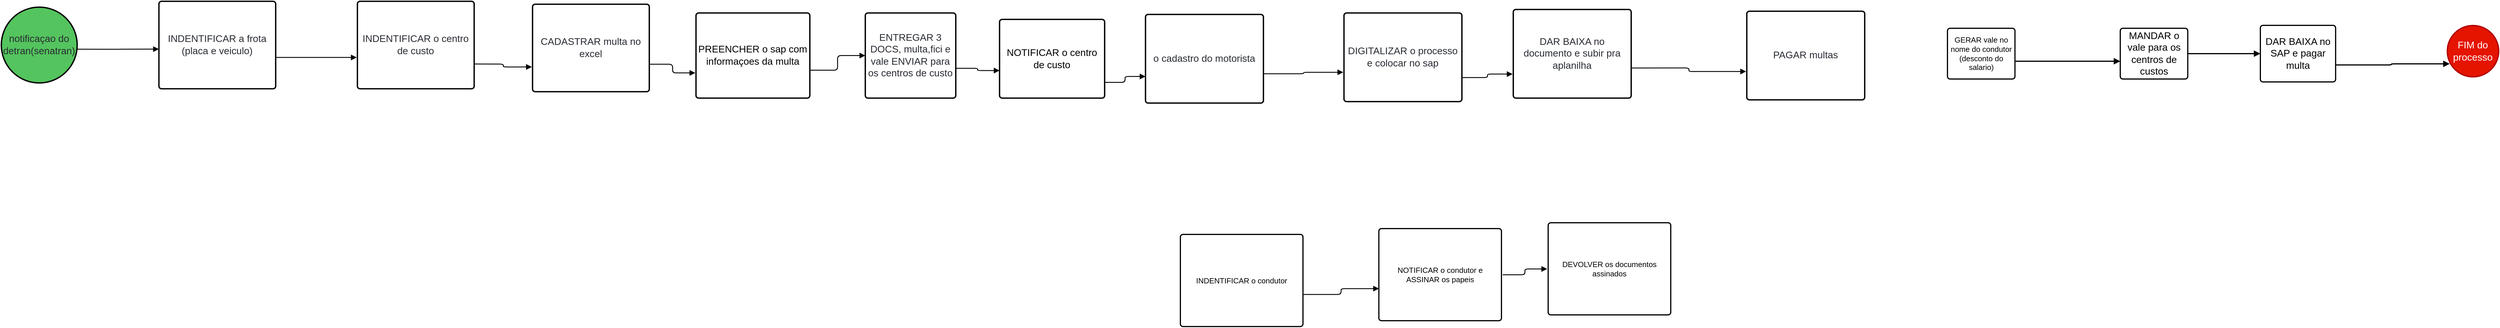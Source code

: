 <mxfile version="26.3.0">
  <diagram name="Página-1" id="Yl4MOyipGiRMbIVigCmQ">
    <mxGraphModel dx="4729" dy="1264" grid="1" gridSize="25" guides="1" tooltips="1" connect="1" arrows="1" fold="1" page="1" pageScale="1" pageWidth="3300" pageHeight="4681" math="0" shadow="0">
      <root>
        <mxCell id="0" />
        <mxCell id="1" parent="0" />
        <mxCell id="IkQ2U5zNaSixECxQ_stJ-13" value="GERAR vale no nome do condutor (desconto do salario)" style="html=1;overflow=block;blockSpacing=1;shape=ext;strokeWidth=2;whiteSpace=wrap;fontSize=13;spacing=3.8;strokeOpacity=100;fillOpacity=100;rounded=1;absoluteArcSize=1;arcSize=9;fillColor=#ffffff;" vertex="1" parent="1">
          <mxGeometry x="1534" y="446.5" width="115.63" height="87" as="geometry" />
        </mxCell>
        <mxCell id="IkQ2U5zNaSixECxQ_stJ-14" value="FIM do processo" style="html=1;overflow=block;blockSpacing=1;whiteSpace=wrap;ellipse;fontSize=16.7;spacing=3.8;strokeOpacity=100;fillOpacity=100;rounded=1;absoluteArcSize=1;arcSize=9;fillColor=#e51400;strokeWidth=2.3;lucidId=RDc.K7-zPRoX;strokeColor=#B20000;fontColor=#ffffff;" vertex="1" parent="1">
          <mxGeometry x="2390" y="441.5" width="88" height="88" as="geometry" />
        </mxCell>
        <mxCell id="IkQ2U5zNaSixECxQ_stJ-15" value="MANDAR o vale para os centros de custos" style="html=1;overflow=block;blockSpacing=1;whiteSpace=wrap;fontSize=16.7;spacing=3.8;strokeOpacity=100;fillOpacity=100;rounded=1;absoluteArcSize=1;arcSize=9;fillColor=#ffffff;strokeWidth=2;lucidId=RDc.0lg_Lp9g;" vertex="1" parent="1">
          <mxGeometry x="1830" y="446.5" width="115.64" height="87" as="geometry" />
        </mxCell>
        <mxCell id="IkQ2U5zNaSixECxQ_stJ-16" value="" style="html=1;jettySize=18;whiteSpace=wrap;fontSize=13;strokeOpacity=100;strokeWidth=2;rounded=1;arcSize=12;edgeStyle=orthogonalEdgeStyle;startArrow=none;endArrow=block;endFill=1;exitX=1;exitY=0.65;exitPerimeter=0;entryX=0;entryY=0.65;entryPerimeter=0;lucidId=RDc.kkx.yRrj;" edge="1" parent="1" source="IkQ2U5zNaSixECxQ_stJ-13" target="IkQ2U5zNaSixECxQ_stJ-15">
          <mxGeometry width="100" height="100" relative="1" as="geometry">
            <Array as="points" />
          </mxGeometry>
        </mxCell>
        <mxCell id="IkQ2U5zNaSixECxQ_stJ-17" value="" style="html=1;jettySize=18;whiteSpace=wrap;fontSize=13;strokeOpacity=100;strokeWidth=2;rounded=1;arcSize=12;edgeStyle=orthogonalEdgeStyle;startArrow=none;endArrow=block;endFill=1;exitX=1;exitY=0.5;exitPerimeter=0;entryX=0;entryY=0.5;entryPerimeter=0;lucidId=RDc.0ag1q80U;" edge="1" parent="1" source="IkQ2U5zNaSixECxQ_stJ-15" target="IkQ2U5zNaSixECxQ_stJ-18">
          <mxGeometry width="100" height="100" relative="1" as="geometry">
            <Array as="points" />
          </mxGeometry>
        </mxCell>
        <mxCell id="IkQ2U5zNaSixECxQ_stJ-18" value="DAR BAIXA  no  SAP e pagar multa" style="html=1;overflow=block;blockSpacing=1;whiteSpace=wrap;fontSize=16.7;spacing=3.8;strokeOpacity=100;fillOpacity=100;rounded=1;absoluteArcSize=1;arcSize=9;fillColor=#ffffff;strokeWidth=2;lucidId=RDc.~UvBsBiQ;" vertex="1" parent="1">
          <mxGeometry x="2070" y="441.5" width="128.92" height="97" as="geometry" />
        </mxCell>
        <mxCell id="IkQ2U5zNaSixECxQ_stJ-19" value="" style="html=1;jettySize=18;whiteSpace=wrap;fontSize=13;strokeOpacity=100;strokeWidth=2;rounded=1;arcSize=12;edgeStyle=orthogonalEdgeStyle;startArrow=none;endArrow=block;endFill=1;exitX=1;exitY=0.7;exitPerimeter=0;entryX=0.05;entryY=0.75;entryPerimeter=0;lucidId=RDc.S1-7Dpqa;" edge="1" parent="1" source="IkQ2U5zNaSixECxQ_stJ-18" target="IkQ2U5zNaSixECxQ_stJ-14">
          <mxGeometry width="100" height="100" relative="1" as="geometry">
            <Array as="points" />
          </mxGeometry>
        </mxCell>
        <mxCell id="IkQ2U5zNaSixECxQ_stJ-30" value="INDENTIFICAR o condutor" style="html=1;overflow=block;blockSpacing=1;shape=ext;strokeWidth=2;whiteSpace=wrap;fontSize=13;spacing=3.8;strokeOpacity=100;fillOpacity=100;rounded=1;absoluteArcSize=1;arcSize=9;fillColor=#ffffff;" vertex="1" parent="1">
          <mxGeometry x="220" y="800" width="210" height="158" as="geometry" />
        </mxCell>
        <mxCell id="IkQ2U5zNaSixECxQ_stJ-31" value="NOTIFICAR o condutor e &#x9;ASSINAR os papeis" style="html=1;overflow=block;blockSpacing=1;shape=ext;strokeWidth=2;whiteSpace=wrap;fontSize=13;spacing=3.8;strokeOpacity=100;fillOpacity=100;rounded=1;absoluteArcSize=1;arcSize=9;fillColor=#ffffff;" vertex="1" parent="1">
          <mxGeometry x="560" y="790" width="210" height="158" as="geometry" />
        </mxCell>
        <mxCell id="IkQ2U5zNaSixECxQ_stJ-32" value="" style="html=1;jettySize=18;whiteSpace=wrap;fontSize=13;strokeOpacity=100;strokeWidth=1.5;rounded=1;arcSize=12;edgeStyle=orthogonalEdgeStyle;startArrow=none;endArrow=block;endFill=1;exitX=1.009;exitY=0.5;exitPerimeter=0;entryX=-0.009;entryY=0.5;entryPerimeter=0;lucidId=3Qyd2RNyzFQW;" edge="1" parent="1" source="IkQ2U5zNaSixECxQ_stJ-31" target="IkQ2U5zNaSixECxQ_stJ-33">
          <mxGeometry width="100" height="100" relative="1" as="geometry">
            <Array as="points" />
          </mxGeometry>
        </mxCell>
        <mxCell id="IkQ2U5zNaSixECxQ_stJ-33" value="DEVOLVER os documentos assinados" style="html=1;overflow=block;blockSpacing=1;shape=ext;strokeWidth=2;whiteSpace=wrap;fontSize=13;spacing=3.8;strokeOpacity=100;fillOpacity=100;rounded=1;absoluteArcSize=1;arcSize=9;fillColor=#ffffff;" vertex="1" parent="1">
          <mxGeometry x="850" y="780" width="210" height="158" as="geometry" />
        </mxCell>
        <mxCell id="IkQ2U5zNaSixECxQ_stJ-34" value=" o cadastro do motorista" style="html=1;overflow=block;blockSpacing=1;whiteSpace=wrap;fontSize=16.7;fontColor=#282c33;spacing=3.8;strokeOpacity=100;fillOpacity=100;rounded=1;absoluteArcSize=1;arcSize=9;fillColor=#ffffff;strokeWidth=2.3;lucidId=3QydQoicJ8Tm;" vertex="1" parent="1">
          <mxGeometry x="160" y="422.5" width="202" height="152" as="geometry" />
        </mxCell>
        <mxCell id="IkQ2U5zNaSixECxQ_stJ-35" value="DIGITALIZAR o processo e colocar no sap" style="html=1;overflow=block;blockSpacing=1;whiteSpace=wrap;fontSize=16.7;fontColor=#282c33;spacing=3.8;strokeOpacity=100;fillOpacity=100;rounded=1;absoluteArcSize=1;arcSize=9;fillColor=#ffffff;strokeWidth=2.3;lucidId=3Qydl66xmn-z;" vertex="1" parent="1">
          <mxGeometry x="500" y="420" width="202" height="152" as="geometry" />
        </mxCell>
        <mxCell id="IkQ2U5zNaSixECxQ_stJ-36" value="DAR BAIXA no documento e subir pra aplanilha" style="html=1;overflow=block;blockSpacing=1;whiteSpace=wrap;fontSize=16.7;fontColor=#282c33;spacing=3.8;strokeOpacity=100;fillOpacity=100;rounded=1;absoluteArcSize=1;arcSize=9;fillColor=#ffffff;strokeWidth=2.3;lucidId=3QydXXpNSGqp;" vertex="1" parent="1">
          <mxGeometry x="790" y="414" width="202" height="152" as="geometry" />
        </mxCell>
        <mxCell id="IkQ2U5zNaSixECxQ_stJ-37" value="PAGAR multas" style="html=1;overflow=block;blockSpacing=1;whiteSpace=wrap;fontSize=16.7;fontColor=#282c33;spacing=3.8;strokeOpacity=100;fillOpacity=100;rounded=1;absoluteArcSize=1;arcSize=9;fillColor=#ffffff;strokeWidth=2.3;lucidId=3Qyd8LBBsG2b;" vertex="1" parent="1">
          <mxGeometry x="1190" y="417" width="202" height="152" as="geometry" />
        </mxCell>
        <mxCell id="IkQ2U5zNaSixECxQ_stJ-38" value="" style="html=1;jettySize=18;whiteSpace=wrap;fontSize=13;strokeOpacity=100;strokeWidth=1.5;rounded=1;arcSize=12;edgeStyle=orthogonalEdgeStyle;startArrow=none;endArrow=block;endFill=1;exitX=1.006;exitY=0.669;exitPerimeter=0;entryX=-0.006;entryY=0.669;entryPerimeter=0;lucidId=3QydcWDQ9jzg;" edge="1" parent="1" source="IkQ2U5zNaSixECxQ_stJ-34" target="IkQ2U5zNaSixECxQ_stJ-35">
          <mxGeometry width="100" height="100" relative="1" as="geometry">
            <Array as="points" />
          </mxGeometry>
        </mxCell>
        <mxCell id="IkQ2U5zNaSixECxQ_stJ-39" value="" style="html=1;jettySize=18;whiteSpace=wrap;fontSize=13;strokeOpacity=100;strokeWidth=1.5;rounded=1;arcSize=12;edgeStyle=orthogonalEdgeStyle;startArrow=none;endArrow=block;endFill=1;exitX=1.006;exitY=0.729;exitPerimeter=0;entryX=-0.006;entryY=0.729;entryPerimeter=0;lucidId=3Qyd_11qaHNB;" edge="1" parent="1" source="IkQ2U5zNaSixECxQ_stJ-35" target="IkQ2U5zNaSixECxQ_stJ-36">
          <mxGeometry width="100" height="100" relative="1" as="geometry">
            <Array as="points" />
          </mxGeometry>
        </mxCell>
        <mxCell id="IkQ2U5zNaSixECxQ_stJ-41" value="" style="html=1;jettySize=18;whiteSpace=wrap;fontSize=13;strokeOpacity=100;strokeWidth=1.5;rounded=1;arcSize=12;edgeStyle=orthogonalEdgeStyle;startArrow=none;endArrow=block;endFill=1;exitX=1;exitY=0.65;exitPerimeter=0;entryX=0;entryY=0.65;entryPerimeter=0;lucidId=3Qydl2mF4mZA;" edge="1" parent="1" source="IkQ2U5zNaSixECxQ_stJ-30" target="IkQ2U5zNaSixECxQ_stJ-31">
          <mxGeometry width="100" height="100" relative="1" as="geometry">
            <Array as="points" />
          </mxGeometry>
        </mxCell>
        <mxCell id="IkQ2U5zNaSixECxQ_stJ-42" value="" style="html=1;jettySize=18;whiteSpace=wrap;fontSize=13;strokeOpacity=100;strokeWidth=1.5;rounded=1;arcSize=12;edgeStyle=orthogonalEdgeStyle;startArrow=none;endArrow=block;endFill=1;exitX=1.006;exitY=0.66;exitPerimeter=0;entryX=-0.006;entryY=0.68;entryPerimeter=0;lucidId=3QydeHKuttf7;" edge="1" parent="1" source="IkQ2U5zNaSixECxQ_stJ-36" target="IkQ2U5zNaSixECxQ_stJ-37">
          <mxGeometry width="100" height="100" relative="1" as="geometry">
            <Array as="points" />
          </mxGeometry>
        </mxCell>
        <mxCell id="IkQ2U5zNaSixECxQ_stJ-46" value="ENTREGAR 3 DOCS, multa,fici e vale ENVIAR para os centros de custo" style="html=1;overflow=block;blockSpacing=1;whiteSpace=wrap;fontSize=16.7;fontColor=#282c33;spacing=3.8;strokeOpacity=100;fillOpacity=100;rounded=1;absoluteArcSize=1;arcSize=9;fillColor=#ffffff;strokeWidth=2.3;lucidId=3Qydbtq3eXJ5;" vertex="1" parent="1">
          <mxGeometry x="-320" y="420" width="155" height="146" as="geometry" />
        </mxCell>
        <mxCell id="IkQ2U5zNaSixECxQ_stJ-47" value="NOTIFICAR o centro de custo " style="html=1;overflow=block;blockSpacing=1;whiteSpace=wrap;fontSize=16.7;spacing=3.8;strokeOpacity=100;fillOpacity=100;rounded=1;absoluteArcSize=1;arcSize=9;fillColor=#ffffff;strokeWidth=2.3;lucidId=3QydXbiihC8g;" vertex="1" parent="1">
          <mxGeometry x="-90" y="431" width="180" height="135" as="geometry" />
        </mxCell>
        <mxCell id="IkQ2U5zNaSixECxQ_stJ-48" value="" style="html=1;jettySize=18;whiteSpace=wrap;fontSize=13;strokeOpacity=100;strokeWidth=1.5;rounded=1;arcSize=12;edgeStyle=orthogonalEdgeStyle;startArrow=none;endArrow=block;endFill=1;exitX=1;exitY=0.65;exitPerimeter=0;entryX=0;entryY=0.65;entryPerimeter=0;lucidId=3QydQQPcDw4V;" edge="1" parent="1" source="IkQ2U5zNaSixECxQ_stJ-46" target="IkQ2U5zNaSixECxQ_stJ-47">
          <mxGeometry width="100" height="100" relative="1" as="geometry">
            <Array as="points" />
          </mxGeometry>
        </mxCell>
        <mxCell id="IkQ2U5zNaSixECxQ_stJ-49" value="" style="html=1;jettySize=18;whiteSpace=wrap;fontSize=13;strokeOpacity=100;strokeWidth=1.5;rounded=1;arcSize=12;edgeStyle=orthogonalEdgeStyle;startArrow=none;endArrow=block;endFill=1;exitX=1;exitY=0.8;exitPerimeter=0;entryX=0;entryY=0.7;entryPerimeter=0;lucidId=3QydTLc~AF0X;" edge="1" parent="1" source="IkQ2U5zNaSixECxQ_stJ-47" target="IkQ2U5zNaSixECxQ_stJ-34">
          <mxGeometry width="100" height="100" relative="1" as="geometry">
            <Array as="points" />
          </mxGeometry>
        </mxCell>
        <mxCell id="IkQ2U5zNaSixECxQ_stJ-54" value="notificaçao do detran(senatran)" style="html=1;overflow=block;blockSpacing=1;whiteSpace=wrap;ellipse;fontSize=16.7;fontColor=#282c33;spacing=3.8;strokeOpacity=100;fillOpacity=100;rounded=1;absoluteArcSize=1;arcSize=9;fillColor=#54c45e;strokeWidth=2.3;lucidId=UQydNNi3cV52;" vertex="1" parent="1">
          <mxGeometry x="-1800" y="410" width="130" height="130" as="geometry" />
        </mxCell>
        <mxCell id="IkQ2U5zNaSixECxQ_stJ-55" value="INDENTIFICAR a frota (placa e veiculo)" style="html=1;overflow=block;blockSpacing=1;whiteSpace=wrap;fontSize=16.7;fontColor=#282c33;spacing=9;strokeOpacity=100;fillOpacity=100;rounded=1;absoluteArcSize=1;arcSize=9;fillColor=#ffffff;strokeWidth=2.3;lucidId=UQydCidhdUnr;" vertex="1" parent="1">
          <mxGeometry x="-1530" y="400" width="200" height="150" as="geometry" />
        </mxCell>
        <mxCell id="IkQ2U5zNaSixECxQ_stJ-56" value="INDENTIFICAR o centro de custo" style="html=1;overflow=block;blockSpacing=1;whiteSpace=wrap;fontSize=16.7;fontColor=#282c33;spacing=9;strokeOpacity=100;fillOpacity=100;rounded=1;absoluteArcSize=1;arcSize=9;fillColor=#ffffff;strokeWidth=2.3;lucidId=UQyd4ssZ1c0s;" vertex="1" parent="1">
          <mxGeometry x="-1190" y="400" width="200" height="150" as="geometry" />
        </mxCell>
        <mxCell id="IkQ2U5zNaSixECxQ_stJ-57" value="" style="html=1;jettySize=18;whiteSpace=wrap;fontSize=13;strokeOpacity=100;strokeWidth=1.5;rounded=1;arcSize=12;edgeStyle=orthogonalEdgeStyle;startArrow=none;endArrow=block;endFill=1;exitX=1.002;exitY=0.555;exitPerimeter=0;lucidId=UQydB5D617Wq;" edge="1" parent="1" source="IkQ2U5zNaSixECxQ_stJ-54">
          <mxGeometry width="100" height="100" relative="1" as="geometry">
            <Array as="points" />
            <mxPoint x="-1530" y="482" as="targetPoint" />
          </mxGeometry>
        </mxCell>
        <mxCell id="IkQ2U5zNaSixECxQ_stJ-58" value="" style="html=1;jettySize=18;whiteSpace=wrap;fontSize=13;strokeOpacity=100;strokeWidth=1.5;rounded=1;arcSize=12;edgeStyle=orthogonalEdgeStyle;startArrow=none;endArrow=block;endFill=1;exitX=1.006;exitY=0.642;exitPerimeter=0;entryX=-0.006;entryY=0.642;entryPerimeter=0;lucidId=UQydxWJbqX-4;" edge="1" parent="1" source="IkQ2U5zNaSixECxQ_stJ-55" target="IkQ2U5zNaSixECxQ_stJ-56">
          <mxGeometry width="100" height="100" relative="1" as="geometry">
            <Array as="points" />
          </mxGeometry>
        </mxCell>
        <mxCell id="IkQ2U5zNaSixECxQ_stJ-59" value="CADASTRAR multa no excel" style="html=1;overflow=block;blockSpacing=1;whiteSpace=wrap;fontSize=16.7;fontColor=#282c33;spacing=3.8;strokeOpacity=100;fillOpacity=100;rounded=1;absoluteArcSize=1;arcSize=9;fillColor=#ffffff;strokeWidth=2.3;lucidId=UQyd89n-yk~3;" vertex="1" parent="1">
          <mxGeometry x="-890" y="405" width="200" height="150" as="geometry" />
        </mxCell>
        <mxCell id="IkQ2U5zNaSixECxQ_stJ-60" value="" style="html=1;jettySize=18;whiteSpace=wrap;fontSize=13;strokeOpacity=100;strokeWidth=1.5;rounded=1;arcSize=12;edgeStyle=orthogonalEdgeStyle;startArrow=none;endArrow=block;endFill=1;exitX=1.006;exitY=0.717;exitPerimeter=0;entryX=-0.006;entryY=0.717;entryPerimeter=0;lucidId=UQydoy2VyxxR;" edge="1" parent="1" source="IkQ2U5zNaSixECxQ_stJ-56" target="IkQ2U5zNaSixECxQ_stJ-59">
          <mxGeometry width="100" height="100" relative="1" as="geometry">
            <Array as="points" />
          </mxGeometry>
        </mxCell>
        <mxCell id="IkQ2U5zNaSixECxQ_stJ-61" value="PREENCHER o sap com informaçoes da multa" style="html=1;overflow=block;blockSpacing=1;whiteSpace=wrap;fontSize=16.7;spacing=3.8;strokeOpacity=100;fillOpacity=100;rounded=1;absoluteArcSize=1;arcSize=9;fillColor=#ffffff;strokeWidth=2.3;lucidId=UQydL7hY27zk;" vertex="1" parent="1">
          <mxGeometry x="-610" y="420" width="195" height="146" as="geometry" />
        </mxCell>
        <mxCell id="IkQ2U5zNaSixECxQ_stJ-62" value="" style="html=1;jettySize=18;whiteSpace=wrap;fontSize=13;strokeOpacity=100;strokeWidth=1.5;rounded=1;arcSize=12;edgeStyle=orthogonalEdgeStyle;startArrow=none;endArrow=block;endFill=1;exitX=1.006;exitY=0.686;exitPerimeter=0;entryX=-0.006;entryY=0.704;entryPerimeter=0;lucidId=UQydhYRYUFXa;" edge="1" parent="1" source="IkQ2U5zNaSixECxQ_stJ-59" target="IkQ2U5zNaSixECxQ_stJ-61">
          <mxGeometry width="100" height="100" relative="1" as="geometry">
            <Array as="points" />
          </mxGeometry>
        </mxCell>
        <mxCell id="IkQ2U5zNaSixECxQ_stJ-63" value="" style="html=1;jettySize=18;whiteSpace=wrap;fontSize=13;strokeOpacity=100;strokeWidth=1.5;rounded=1;arcSize=12;edgeStyle=orthogonalEdgeStyle;startArrow=none;endArrow=block;endFill=1;exitX=1.006;exitY=0.672;exitPerimeter=0;lucidId=UQydot-u9gJQ;entryX=0;entryY=0.5;entryDx=0;entryDy=0;" edge="1" parent="1" source="IkQ2U5zNaSixECxQ_stJ-61" target="IkQ2U5zNaSixECxQ_stJ-46">
          <mxGeometry width="100" height="100" relative="1" as="geometry">
            <Array as="points" />
            <mxPoint x="-451" y="209" as="targetPoint" />
          </mxGeometry>
        </mxCell>
      </root>
    </mxGraphModel>
  </diagram>
</mxfile>
